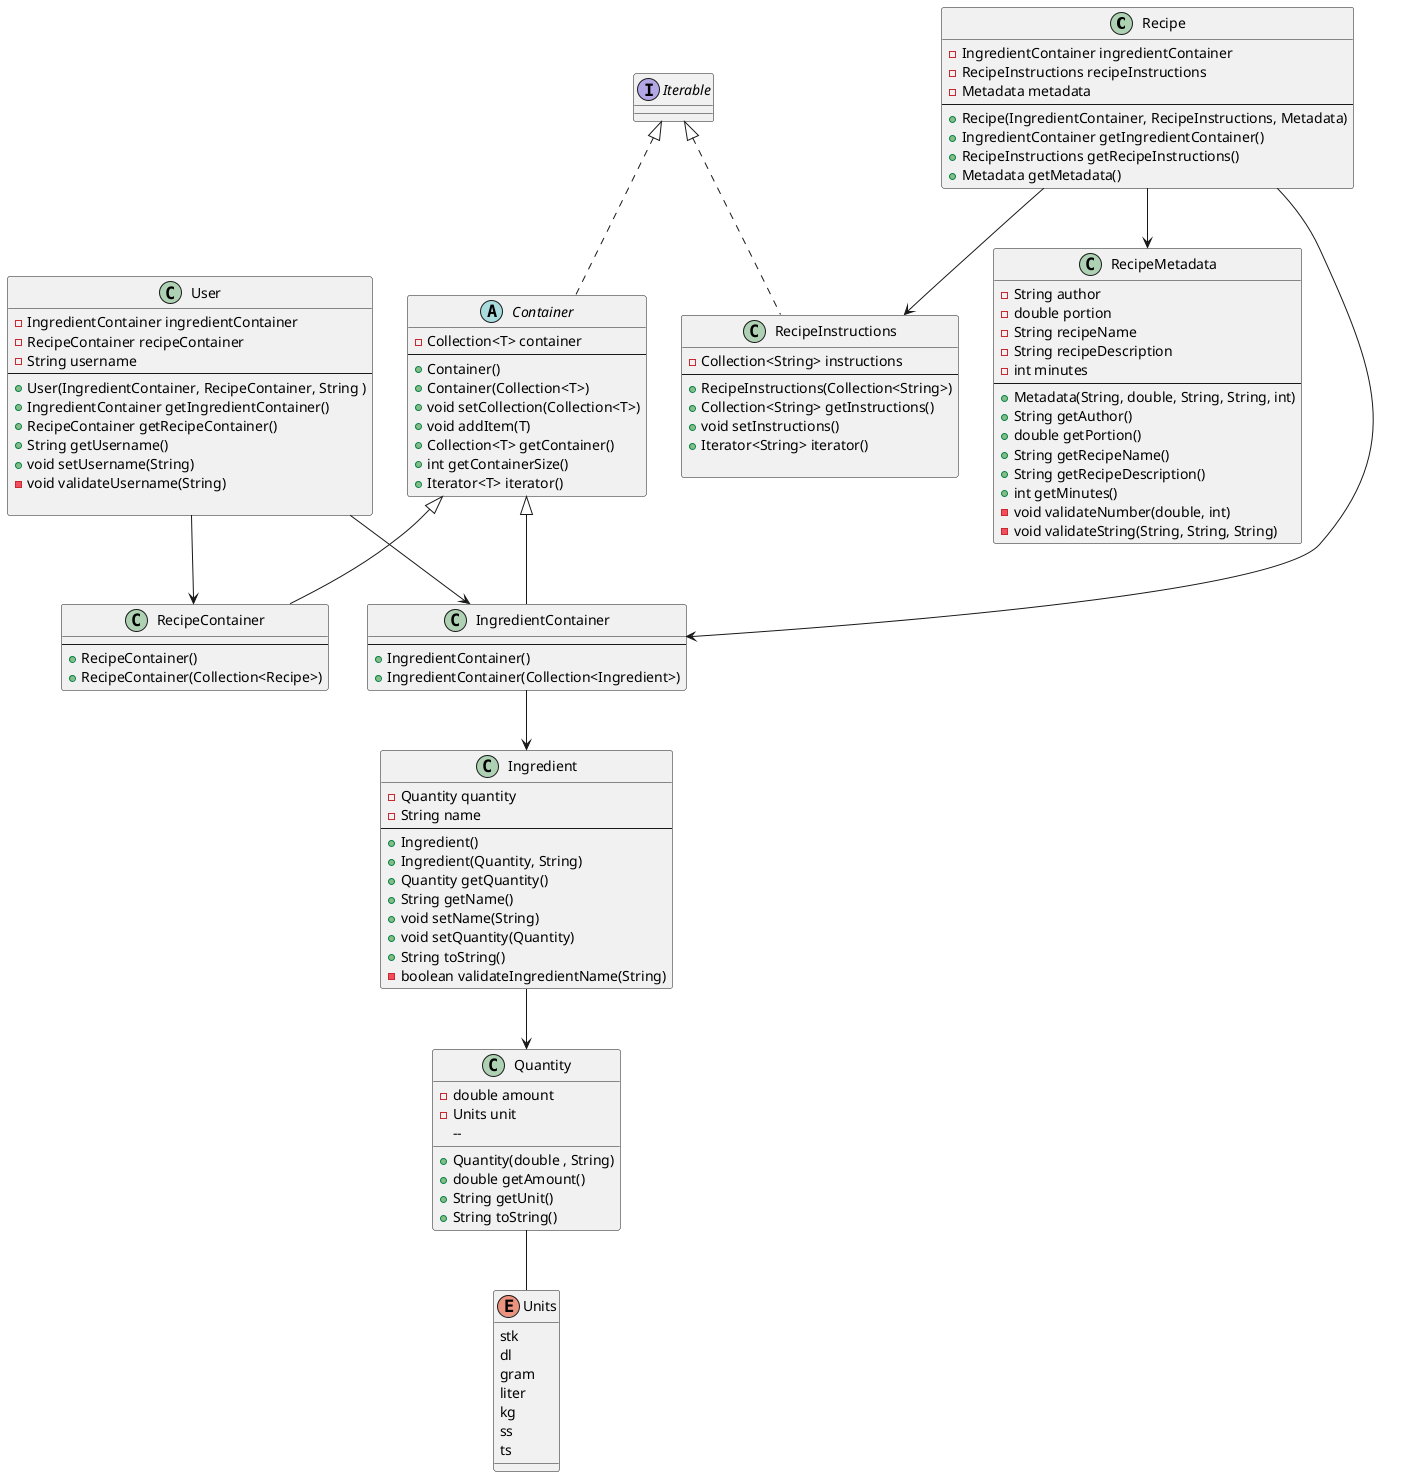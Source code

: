 @startuml sequence_diagram
class Recipe {
    - IngredientContainer ingredientContainer
    - RecipeInstructions recipeInstructions
    - Metadata metadata
    --
    + Recipe(IngredientContainer, RecipeInstructions, Metadata)
    + IngredientContainer getIngredientContainer()
    + RecipeInstructions getRecipeInstructions()
    + Metadata getMetadata()
}

class Quantity {
    - double amount
    - Units unit
    -- 
    + Quantity(double , String)
    + double getAmount()
    + String getUnit()
    + String toString()
}

enum Units {
    stk
    dl
    gram
    liter
    kg
    ss
    ts
}

class Ingredient {
    - Quantity quantity
    - String name
    --
    + Ingredient()
    + Ingredient(Quantity, String)
    + Quantity getQuantity()
    + String getName()
    + void setName(String)
    + void setQuantity(Quantity)
    + String toString()
    - boolean validateIngredientName(String)
}

abstract class Container {
  - Collection<T> container
  --
  + Container()
  + Container(Collection<T>) 
  + void setCollection(Collection<T>)
  + void addItem(T)  
  + Collection<T> getContainer()
  + int getContainerSize()
  + Iterator<T> iterator()
}

class IngredientContainer {
    --
    + IngredientContainer()
    + IngredientContainer(Collection<Ingredient>)
}

class RecipeContainer {
    --
    + RecipeContainer()
    + RecipeContainer(Collection<Recipe>)
}

class RecipeInstructions {
    - Collection<String> instructions
    --
    + RecipeInstructions(Collection<String>)
    + Collection<String> getInstructions()
    + void setInstructions()
    + Iterator<String> iterator()
    
}

class RecipeMetadata {
    - String author
    - double portion
    - String recipeName
    - String recipeDescription
    - int minutes
    --
    + Metadata(String, double, String, String, int)
    + String getAuthor()
    + double getPortion()
    + String getRecipeName()
    + String getRecipeDescription()
    + int getMinutes()
    - void validateNumber(double, int)
    - void validateString(String, String, String)
}

class User {
    - IngredientContainer ingredientContainer
    - RecipeContainer recipeContainer
    - String username
    --
    + User(IngredientContainer, RecipeContainer, String )
    + IngredientContainer getIngredientContainer()
    + RecipeContainer getRecipeContainer()
    + String getUsername()
    + void setUsername(String)
    - void validateUsername(String)

}

interface Iterable
interface Iterable

User --> RecipeContainer
User --> IngredientContainer
Recipe --> IngredientContainer
Recipe --> RecipeInstructions
Recipe --> RecipeMetadata
IngredientContainer --> Ingredient
Ingredient --> Quantity
Quantity -- Units
abstract class Container implements Iterable
class RecipeInstructions implements Iterable
class RecipeContainer extends Container
class IngredientContainer extends Container
@enduml
